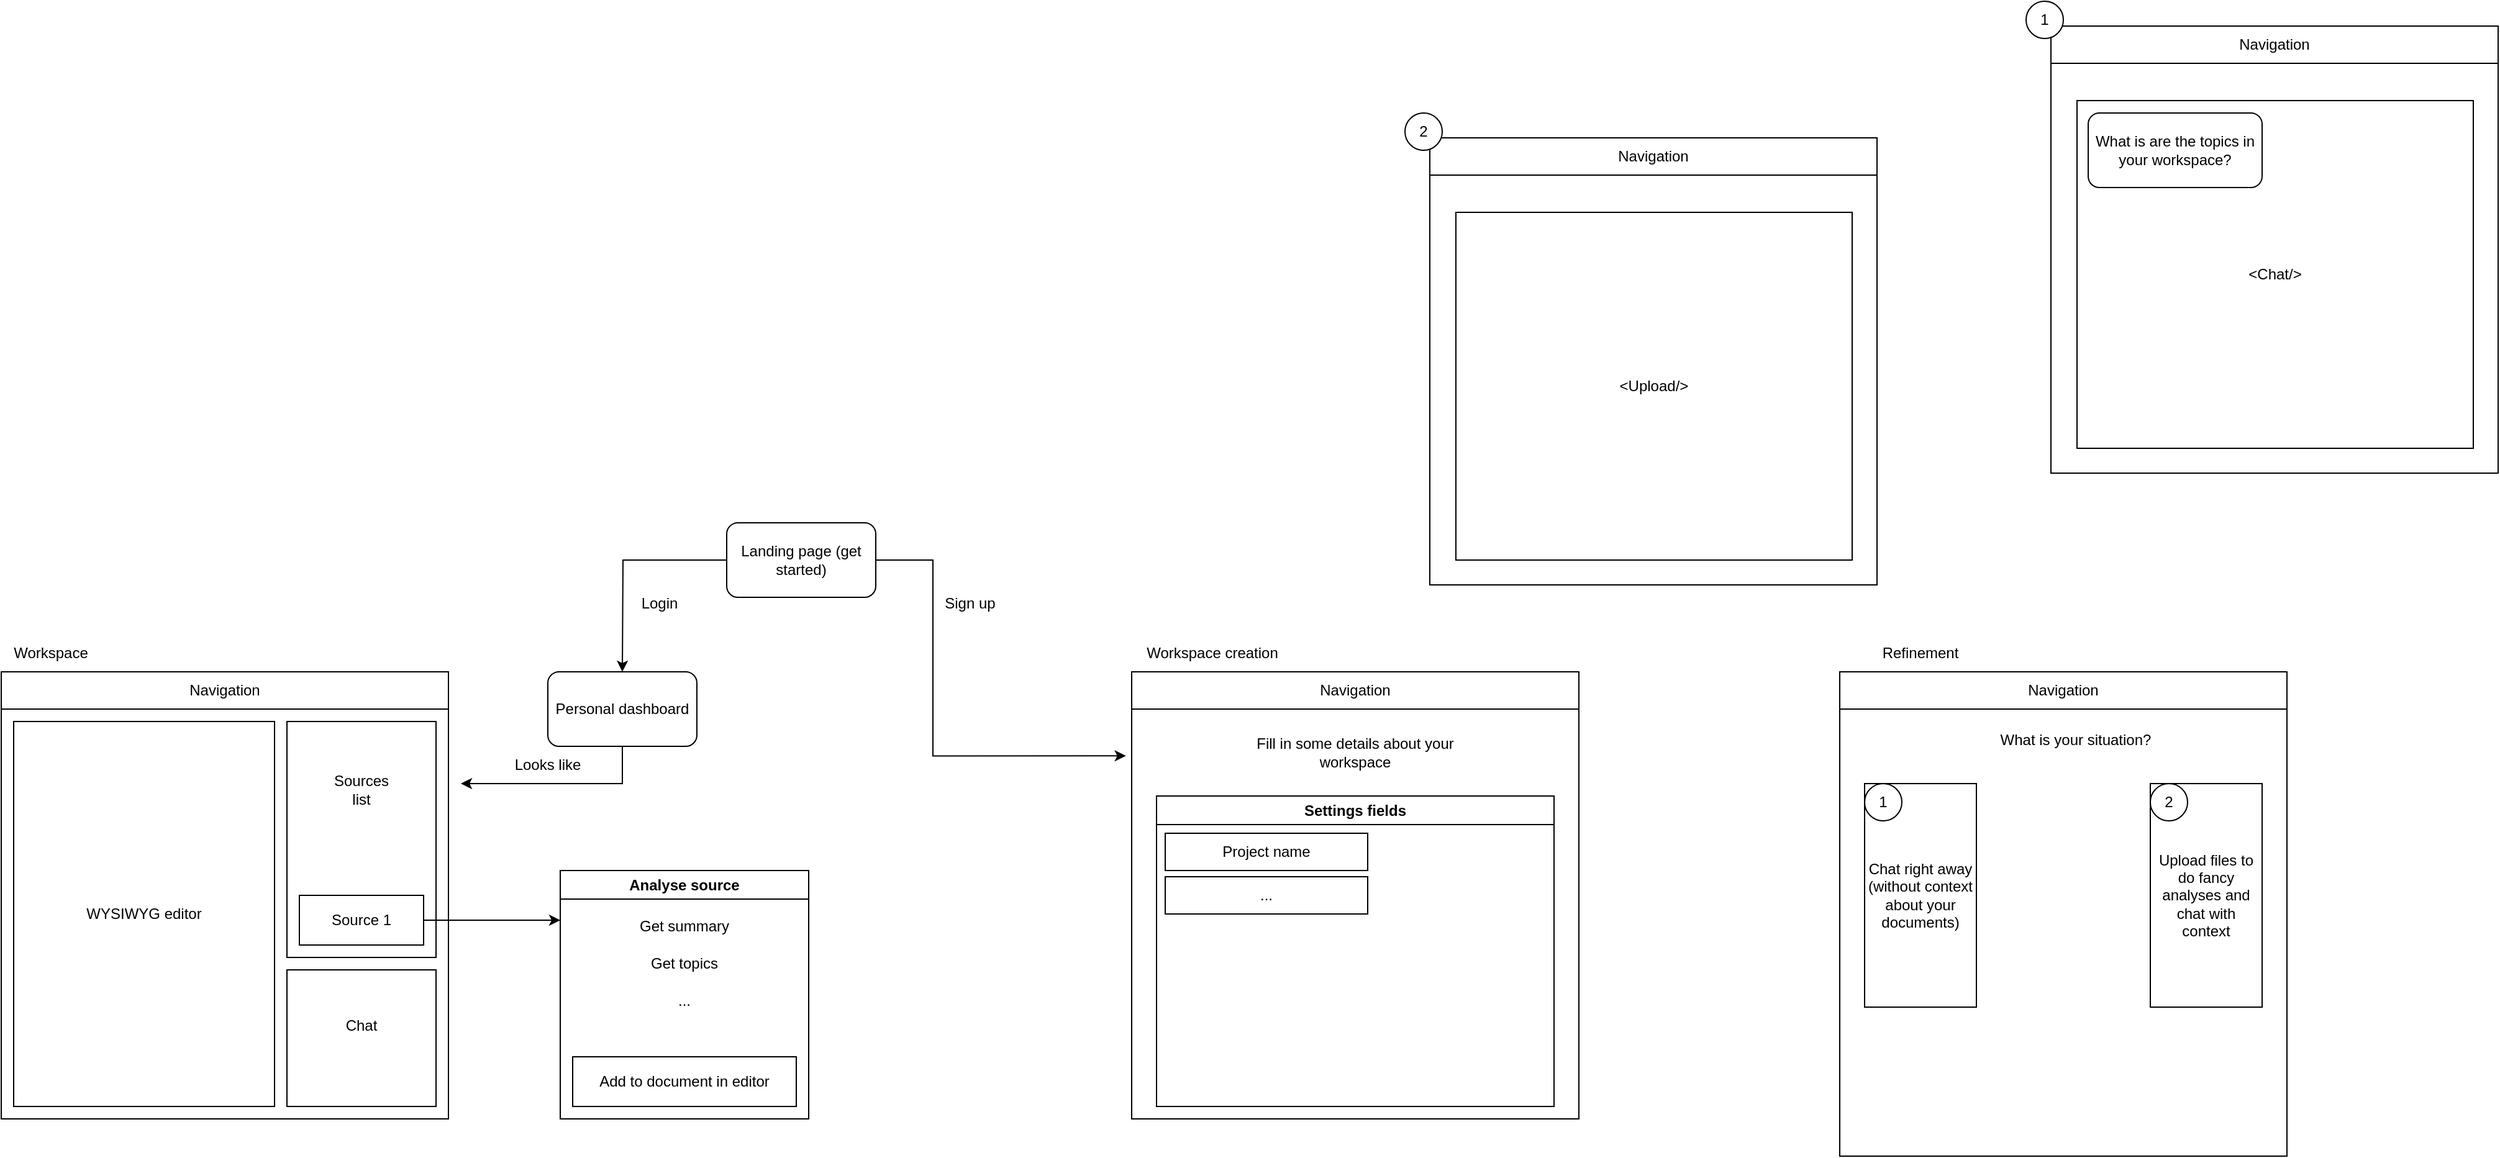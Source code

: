 <mxfile version="21.3.5" type="device">
  <diagram name="Page-1" id="ryPGmO_FlwGeRrtwINU4">
    <mxGraphModel dx="2755" dy="1832" grid="1" gridSize="10" guides="1" tooltips="1" connect="1" arrows="1" fold="1" page="1" pageScale="1" pageWidth="827" pageHeight="1169" math="0" shadow="0">
      <root>
        <mxCell id="0" />
        <mxCell id="1" parent="0" />
        <mxCell id="zs9Nlmd1kvUWjB6zUDK--2" style="edgeStyle=orthogonalEdgeStyle;rounded=0;orthogonalLoop=1;jettySize=auto;html=1;entryX=-0.013;entryY=0.188;entryDx=0;entryDy=0;entryPerimeter=0;" edge="1" parent="1" source="zs9Nlmd1kvUWjB6zUDK--1" target="zs9Nlmd1kvUWjB6zUDK--14">
          <mxGeometry relative="1" as="geometry">
            <mxPoint x="530" y="120" as="targetPoint" />
            <Array as="points">
              <mxPoint x="520" y="30" />
              <mxPoint x="520" y="188" />
            </Array>
          </mxGeometry>
        </mxCell>
        <mxCell id="zs9Nlmd1kvUWjB6zUDK--3" style="edgeStyle=orthogonalEdgeStyle;rounded=0;orthogonalLoop=1;jettySize=auto;html=1;" edge="1" parent="1" source="zs9Nlmd1kvUWjB6zUDK--1">
          <mxGeometry relative="1" as="geometry">
            <mxPoint x="270" y="120" as="targetPoint" />
          </mxGeometry>
        </mxCell>
        <mxCell id="zs9Nlmd1kvUWjB6zUDK--1" value="Landing page (get started)" style="rounded=1;whiteSpace=wrap;html=1;" vertex="1" parent="1">
          <mxGeometry x="354" width="120" height="60" as="geometry" />
        </mxCell>
        <mxCell id="zs9Nlmd1kvUWjB6zUDK--12" style="edgeStyle=orthogonalEdgeStyle;rounded=0;orthogonalLoop=1;jettySize=auto;html=1;" edge="1" parent="1" source="zs9Nlmd1kvUWjB6zUDK--4">
          <mxGeometry relative="1" as="geometry">
            <mxPoint x="140" y="210" as="targetPoint" />
            <Array as="points">
              <mxPoint x="270" y="210" />
              <mxPoint x="140" y="210" />
            </Array>
          </mxGeometry>
        </mxCell>
        <mxCell id="zs9Nlmd1kvUWjB6zUDK--4" value="Personal dashboard" style="rounded=1;whiteSpace=wrap;html=1;" vertex="1" parent="1">
          <mxGeometry x="210" y="120" width="120" height="60" as="geometry" />
        </mxCell>
        <mxCell id="zs9Nlmd1kvUWjB6zUDK--5" value="Login" style="text;html=1;strokeColor=none;fillColor=none;align=center;verticalAlign=middle;whiteSpace=wrap;rounded=0;" vertex="1" parent="1">
          <mxGeometry x="270" y="50" width="60" height="30" as="geometry" />
        </mxCell>
        <mxCell id="zs9Nlmd1kvUWjB6zUDK--6" value="Sign up" style="text;html=1;strokeColor=none;fillColor=none;align=center;verticalAlign=middle;whiteSpace=wrap;rounded=0;" vertex="1" parent="1">
          <mxGeometry x="520" y="50" width="60" height="30" as="geometry" />
        </mxCell>
        <mxCell id="zs9Nlmd1kvUWjB6zUDK--8" value="" style="whiteSpace=wrap;html=1;aspect=fixed;" vertex="1" parent="1">
          <mxGeometry x="-230" y="120" width="360" height="360" as="geometry" />
        </mxCell>
        <mxCell id="zs9Nlmd1kvUWjB6zUDK--9" value="Navigation" style="rounded=0;whiteSpace=wrap;html=1;" vertex="1" parent="1">
          <mxGeometry x="-230" y="120" width="360" height="30" as="geometry" />
        </mxCell>
        <mxCell id="zs9Nlmd1kvUWjB6zUDK--13" value="Looks like" style="text;html=1;strokeColor=none;fillColor=none;align=center;verticalAlign=middle;whiteSpace=wrap;rounded=0;" vertex="1" parent="1">
          <mxGeometry x="180" y="180" width="60" height="30" as="geometry" />
        </mxCell>
        <mxCell id="zs9Nlmd1kvUWjB6zUDK--14" value="" style="whiteSpace=wrap;html=1;aspect=fixed;" vertex="1" parent="1">
          <mxGeometry x="680" y="120" width="360" height="360" as="geometry" />
        </mxCell>
        <mxCell id="zs9Nlmd1kvUWjB6zUDK--15" value="Navigation" style="rounded=0;whiteSpace=wrap;html=1;" vertex="1" parent="1">
          <mxGeometry x="680" y="120" width="360" height="30" as="geometry" />
        </mxCell>
        <mxCell id="zs9Nlmd1kvUWjB6zUDK--19" value="Fill in some details about your workspace" style="text;html=1;strokeColor=none;fillColor=none;align=center;verticalAlign=middle;whiteSpace=wrap;rounded=0;" vertex="1" parent="1">
          <mxGeometry x="750" y="170" width="220" height="30" as="geometry" />
        </mxCell>
        <mxCell id="zs9Nlmd1kvUWjB6zUDK--28" value="" style="whiteSpace=wrap;html=1;aspect=fixed;" vertex="1" parent="1">
          <mxGeometry x="1420" y="-400" width="360" height="360" as="geometry" />
        </mxCell>
        <mxCell id="zs9Nlmd1kvUWjB6zUDK--29" value="Navigation" style="rounded=0;whiteSpace=wrap;html=1;" vertex="1" parent="1">
          <mxGeometry x="1420" y="-400" width="360" height="30" as="geometry" />
        </mxCell>
        <mxCell id="zs9Nlmd1kvUWjB6zUDK--30" value="1" style="ellipse;whiteSpace=wrap;html=1;aspect=fixed;" vertex="1" parent="1">
          <mxGeometry x="1400" y="-420" width="30" height="30" as="geometry" />
        </mxCell>
        <mxCell id="zs9Nlmd1kvUWjB6zUDK--32" value="&amp;lt;Chat/&amp;gt;" style="rounded=0;whiteSpace=wrap;html=1;" vertex="1" parent="1">
          <mxGeometry x="1441" y="-340" width="319" height="280" as="geometry" />
        </mxCell>
        <mxCell id="zs9Nlmd1kvUWjB6zUDK--35" value="What is are the topics in your workspace?" style="rounded=1;whiteSpace=wrap;html=1;" vertex="1" parent="1">
          <mxGeometry x="1450" y="-330" width="140" height="60" as="geometry" />
        </mxCell>
        <mxCell id="zs9Nlmd1kvUWjB6zUDK--40" value="" style="whiteSpace=wrap;html=1;aspect=fixed;" vertex="1" parent="1">
          <mxGeometry x="920" y="-310" width="360" height="360" as="geometry" />
        </mxCell>
        <mxCell id="zs9Nlmd1kvUWjB6zUDK--41" value="Navigation" style="rounded=0;whiteSpace=wrap;html=1;" vertex="1" parent="1">
          <mxGeometry x="920" y="-310" width="360" height="30" as="geometry" />
        </mxCell>
        <mxCell id="zs9Nlmd1kvUWjB6zUDK--42" value="2" style="ellipse;whiteSpace=wrap;html=1;aspect=fixed;" vertex="1" parent="1">
          <mxGeometry x="900" y="-330" width="30" height="30" as="geometry" />
        </mxCell>
        <mxCell id="zs9Nlmd1kvUWjB6zUDK--43" value="&amp;lt;Upload/&amp;gt;" style="rounded=0;whiteSpace=wrap;html=1;" vertex="1" parent="1">
          <mxGeometry x="941" y="-250" width="319" height="280" as="geometry" />
        </mxCell>
        <mxCell id="zs9Nlmd1kvUWjB6zUDK--50" value="Workspace" style="text;html=1;strokeColor=none;fillColor=none;align=center;verticalAlign=middle;whiteSpace=wrap;rounded=0;" vertex="1" parent="1">
          <mxGeometry x="-230" y="90" width="80" height="30" as="geometry" />
        </mxCell>
        <mxCell id="zs9Nlmd1kvUWjB6zUDK--51" value="WYSIWYG editor" style="rounded=0;whiteSpace=wrap;html=1;" vertex="1" parent="1">
          <mxGeometry x="-220" y="160" width="210" height="310" as="geometry" />
        </mxCell>
        <mxCell id="zs9Nlmd1kvUWjB6zUDK--52" value="" style="rounded=0;whiteSpace=wrap;html=1;" vertex="1" parent="1">
          <mxGeometry y="360" width="120" height="110" as="geometry" />
        </mxCell>
        <mxCell id="zs9Nlmd1kvUWjB6zUDK--53" value="Chat" style="text;html=1;strokeColor=none;fillColor=none;align=center;verticalAlign=middle;whiteSpace=wrap;rounded=0;" vertex="1" parent="1">
          <mxGeometry x="30" y="390" width="60" height="30" as="geometry" />
        </mxCell>
        <mxCell id="zs9Nlmd1kvUWjB6zUDK--54" value="" style="rounded=0;whiteSpace=wrap;html=1;" vertex="1" parent="1">
          <mxGeometry y="160" width="120" height="190" as="geometry" />
        </mxCell>
        <mxCell id="zs9Nlmd1kvUWjB6zUDK--55" value="Sources list" style="text;html=1;strokeColor=none;fillColor=none;align=center;verticalAlign=middle;whiteSpace=wrap;rounded=0;" vertex="1" parent="1">
          <mxGeometry x="30" y="200" width="60" height="30" as="geometry" />
        </mxCell>
        <mxCell id="zs9Nlmd1kvUWjB6zUDK--57" value="Workspace creation" style="text;html=1;strokeColor=none;fillColor=none;align=center;verticalAlign=middle;whiteSpace=wrap;rounded=0;" vertex="1" parent="1">
          <mxGeometry x="680" y="90" width="130" height="30" as="geometry" />
        </mxCell>
        <mxCell id="zs9Nlmd1kvUWjB6zUDK--61" style="edgeStyle=orthogonalEdgeStyle;rounded=0;orthogonalLoop=1;jettySize=auto;html=1;exitX=1;exitY=0.5;exitDx=0;exitDy=0;" edge="1" parent="1" source="zs9Nlmd1kvUWjB6zUDK--59">
          <mxGeometry relative="1" as="geometry">
            <mxPoint x="220" y="320.059" as="targetPoint" />
          </mxGeometry>
        </mxCell>
        <mxCell id="zs9Nlmd1kvUWjB6zUDK--59" value="Source 1" style="rounded=0;whiteSpace=wrap;html=1;" vertex="1" parent="1">
          <mxGeometry x="10" y="300" width="100" height="40" as="geometry" />
        </mxCell>
        <mxCell id="zs9Nlmd1kvUWjB6zUDK--62" value="Analyse source" style="swimlane;whiteSpace=wrap;html=1;" vertex="1" parent="1">
          <mxGeometry x="220" y="280" width="200" height="200" as="geometry" />
        </mxCell>
        <mxCell id="zs9Nlmd1kvUWjB6zUDK--65" value="Get summary" style="text;html=1;strokeColor=none;fillColor=none;align=center;verticalAlign=middle;whiteSpace=wrap;rounded=0;" vertex="1" parent="zs9Nlmd1kvUWjB6zUDK--62">
          <mxGeometry y="30" width="200" height="30" as="geometry" />
        </mxCell>
        <mxCell id="zs9Nlmd1kvUWjB6zUDK--66" value="Get topics" style="text;html=1;strokeColor=none;fillColor=none;align=center;verticalAlign=middle;whiteSpace=wrap;rounded=0;" vertex="1" parent="zs9Nlmd1kvUWjB6zUDK--62">
          <mxGeometry y="60" width="200" height="30" as="geometry" />
        </mxCell>
        <mxCell id="zs9Nlmd1kvUWjB6zUDK--67" value="..." style="text;html=1;strokeColor=none;fillColor=none;align=center;verticalAlign=middle;whiteSpace=wrap;rounded=0;" vertex="1" parent="zs9Nlmd1kvUWjB6zUDK--62">
          <mxGeometry y="90" width="200" height="30" as="geometry" />
        </mxCell>
        <mxCell id="zs9Nlmd1kvUWjB6zUDK--69" value="Add to document in editor" style="rounded=0;whiteSpace=wrap;html=1;" vertex="1" parent="zs9Nlmd1kvUWjB6zUDK--62">
          <mxGeometry x="10" y="150" width="180" height="40" as="geometry" />
        </mxCell>
        <mxCell id="zs9Nlmd1kvUWjB6zUDK--70" value="Navigation" style="rounded=0;whiteSpace=wrap;html=1;" vertex="1" parent="1">
          <mxGeometry x="1250" y="120" width="360" height="30" as="geometry" />
        </mxCell>
        <mxCell id="zs9Nlmd1kvUWjB6zUDK--71" value="Refinement" style="text;html=1;strokeColor=none;fillColor=none;align=center;verticalAlign=middle;whiteSpace=wrap;rounded=0;" vertex="1" parent="1">
          <mxGeometry x="1250" y="90" width="130" height="30" as="geometry" />
        </mxCell>
        <mxCell id="zs9Nlmd1kvUWjB6zUDK--72" value="" style="whiteSpace=wrap;html=1;aspect=fixed;" vertex="1" parent="1">
          <mxGeometry x="1250" y="150" width="360" height="360" as="geometry" />
        </mxCell>
        <mxCell id="zs9Nlmd1kvUWjB6zUDK--73" value="Chat right away (without context about your documents)" style="rounded=0;whiteSpace=wrap;html=1;" vertex="1" parent="1">
          <mxGeometry x="1270" y="210" width="90" height="180" as="geometry" />
        </mxCell>
        <mxCell id="zs9Nlmd1kvUWjB6zUDK--74" value="1" style="ellipse;whiteSpace=wrap;html=1;aspect=fixed;" vertex="1" parent="1">
          <mxGeometry x="1270" y="210" width="30" height="30" as="geometry" />
        </mxCell>
        <mxCell id="zs9Nlmd1kvUWjB6zUDK--75" value="Upload files to do fancy analyses and chat with context" style="rounded=0;whiteSpace=wrap;html=1;" vertex="1" parent="1">
          <mxGeometry x="1500" y="210" width="90" height="180" as="geometry" />
        </mxCell>
        <mxCell id="zs9Nlmd1kvUWjB6zUDK--76" value="2" style="ellipse;whiteSpace=wrap;html=1;aspect=fixed;" vertex="1" parent="1">
          <mxGeometry x="1500" y="210" width="30" height="30" as="geometry" />
        </mxCell>
        <mxCell id="zs9Nlmd1kvUWjB6zUDK--77" value="What is your situation?" style="text;html=1;strokeColor=none;fillColor=none;align=center;verticalAlign=middle;whiteSpace=wrap;rounded=0;" vertex="1" parent="1">
          <mxGeometry x="1330" y="160" width="220" height="30" as="geometry" />
        </mxCell>
        <mxCell id="zs9Nlmd1kvUWjB6zUDK--80" value="Settings fields" style="swimlane;whiteSpace=wrap;html=1;" vertex="1" parent="1">
          <mxGeometry x="700" y="220" width="320" height="250" as="geometry" />
        </mxCell>
        <mxCell id="zs9Nlmd1kvUWjB6zUDK--81" value="Project name" style="rounded=0;whiteSpace=wrap;html=1;" vertex="1" parent="zs9Nlmd1kvUWjB6zUDK--80">
          <mxGeometry x="7" y="30" width="163" height="30" as="geometry" />
        </mxCell>
        <mxCell id="zs9Nlmd1kvUWjB6zUDK--83" value="..." style="rounded=0;whiteSpace=wrap;html=1;" vertex="1" parent="zs9Nlmd1kvUWjB6zUDK--80">
          <mxGeometry x="7" y="65" width="163" height="30" as="geometry" />
        </mxCell>
      </root>
    </mxGraphModel>
  </diagram>
</mxfile>
